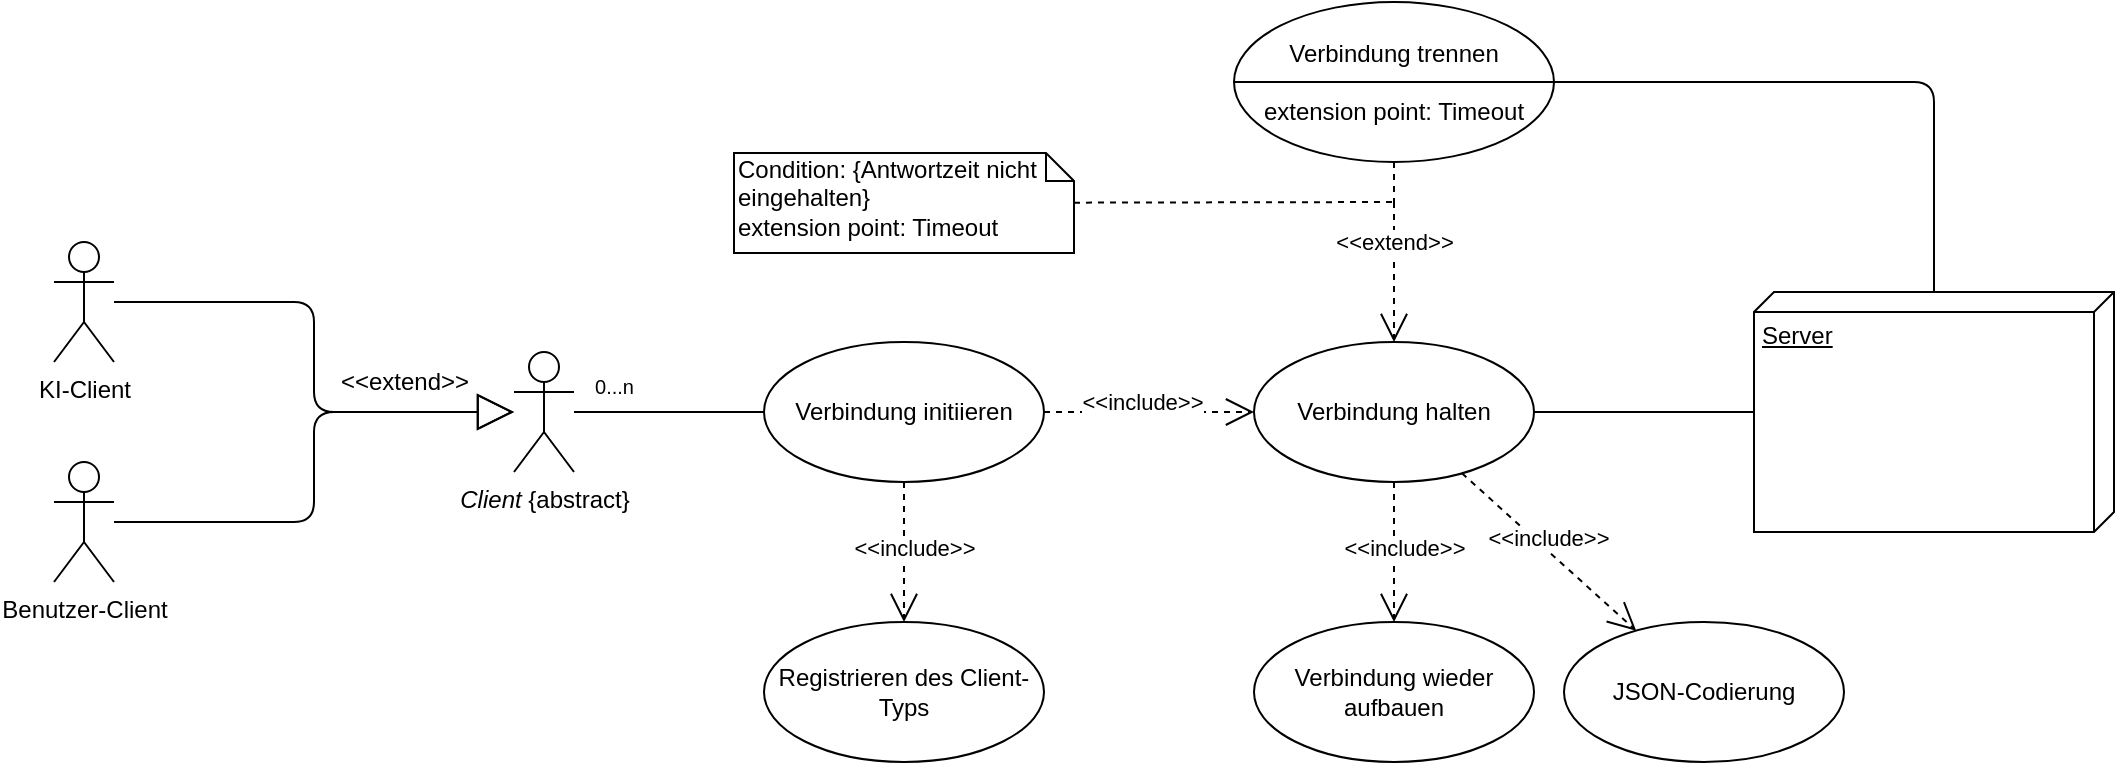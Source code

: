 <mxfile version="12.4.2" type="device" pages="1"><diagram id="fNcNz7ScYsNSBGG_HcG-" name="Page-1"><mxGraphModel dx="2272" dy="1990" grid="1" gridSize="10" guides="1" tooltips="1" connect="1" arrows="1" fold="1" page="1" pageScale="1" pageWidth="850" pageHeight="1100" math="0" shadow="0"><root><mxCell id="0"/><mxCell id="1" parent="0"/><mxCell id="SJYXj0TcuxG5FB5g0QER-7" value="Benutzer-Client" style="shape=umlActor;verticalLabelPosition=bottom;labelBackgroundColor=#ffffff;verticalAlign=top;html=1;outlineConnect=0;" vertex="1" parent="1"><mxGeometry x="-600" y="30" width="30" height="60" as="geometry"/></mxCell><mxCell id="SJYXj0TcuxG5FB5g0QER-8" value="KI-Client" style="shape=umlActor;verticalLabelPosition=bottom;labelBackgroundColor=#ffffff;verticalAlign=top;html=1;outlineConnect=0;" vertex="1" parent="1"><mxGeometry x="-600" y="-80" width="30" height="60" as="geometry"/></mxCell><mxCell id="SJYXj0TcuxG5FB5g0QER-16" value="&lt;i&gt;Client&lt;/i&gt; {abstract}" style="shape=umlActor;verticalLabelPosition=bottom;labelBackgroundColor=#ffffff;verticalAlign=top;html=1;outlineConnect=0;" vertex="1" parent="1"><mxGeometry x="-370" y="-25" width="30" height="60" as="geometry"/></mxCell><mxCell id="SJYXj0TcuxG5FB5g0QER-22" value="" style="endArrow=block;endSize=16;endFill=0;html=1;edgeStyle=orthogonalEdgeStyle;" edge="1" parent="1" source="SJYXj0TcuxG5FB5g0QER-8" target="SJYXj0TcuxG5FB5g0QER-16"><mxGeometry width="160" relative="1" as="geometry"><mxPoint x="30" y="185" as="sourcePoint"/><mxPoint x="-120" y="135" as="targetPoint"/></mxGeometry></mxCell><mxCell id="SJYXj0TcuxG5FB5g0QER-52" value="Server" style="verticalAlign=top;align=left;spacingTop=8;spacingLeft=2;spacingRight=12;shape=cube;size=10;direction=south;fontStyle=4;html=1;" vertex="1" parent="1"><mxGeometry x="250" y="-55" width="180" height="120" as="geometry"/></mxCell><mxCell id="SJYXj0TcuxG5FB5g0QER-53" value="Verbindung initiieren" style="ellipse;whiteSpace=wrap;html=1;" vertex="1" parent="1"><mxGeometry x="-245" y="-30" width="140" height="70" as="geometry"/></mxCell><mxCell id="SJYXj0TcuxG5FB5g0QER-54" value="" style="endArrow=none;html=1;edgeStyle=orthogonalEdgeStyle;" edge="1" parent="1" source="SJYXj0TcuxG5FB5g0QER-53" target="SJYXj0TcuxG5FB5g0QER-16"><mxGeometry relative="1" as="geometry"><mxPoint x="-250" y="770" as="sourcePoint"/><mxPoint x="-90" y="770" as="targetPoint"/></mxGeometry></mxCell><mxCell id="SJYXj0TcuxG5FB5g0QER-55" value="" style="resizable=0;html=1;align=left;verticalAlign=bottom;labelBackgroundColor=#ffffff;fontSize=10;" connectable="0" vertex="1" parent="SJYXj0TcuxG5FB5g0QER-54"><mxGeometry x="-1" relative="1" as="geometry"/></mxCell><mxCell id="SJYXj0TcuxG5FB5g0QER-56" value="0...n" style="resizable=0;html=1;align=right;verticalAlign=bottom;labelBackgroundColor=#ffffff;fontSize=10;" connectable="0" vertex="1" parent="SJYXj0TcuxG5FB5g0QER-54"><mxGeometry x="1" relative="1" as="geometry"><mxPoint x="30" y="-5" as="offset"/></mxGeometry></mxCell><mxCell id="SJYXj0TcuxG5FB5g0QER-57" value="Verbindung wieder aufbauen" style="ellipse;whiteSpace=wrap;html=1;" vertex="1" parent="1"><mxGeometry y="110" width="140" height="70" as="geometry"/></mxCell><mxCell id="SJYXj0TcuxG5FB5g0QER-61" value="Verbindung halten" style="ellipse;whiteSpace=wrap;html=1;" vertex="1" parent="1"><mxGeometry y="-30" width="140" height="70" as="geometry"/></mxCell><mxCell id="SJYXj0TcuxG5FB5g0QER-65" value="" style="endArrow=none;html=1;edgeStyle=orthogonalEdgeStyle;" edge="1" parent="1" source="SJYXj0TcuxG5FB5g0QER-61" target="SJYXj0TcuxG5FB5g0QER-52"><mxGeometry relative="1" as="geometry"><mxPoint x="35" y="-90" as="sourcePoint"/><mxPoint x="195" y="-90" as="targetPoint"/></mxGeometry></mxCell><mxCell id="SJYXj0TcuxG5FB5g0QER-66" value="" style="resizable=0;html=1;align=left;verticalAlign=bottom;labelBackgroundColor=#ffffff;fontSize=10;" connectable="0" vertex="1" parent="SJYXj0TcuxG5FB5g0QER-65"><mxGeometry x="-1" relative="1" as="geometry"/></mxCell><mxCell id="SJYXj0TcuxG5FB5g0QER-67" value="" style="resizable=0;html=1;align=right;verticalAlign=bottom;labelBackgroundColor=#ffffff;fontSize=10;" connectable="0" vertex="1" parent="SJYXj0TcuxG5FB5g0QER-65"><mxGeometry x="1" relative="1" as="geometry"/></mxCell><mxCell id="SJYXj0TcuxG5FB5g0QER-68" value="&amp;lt;&amp;lt;include&amp;gt;&amp;gt;" style="endArrow=open;endSize=12;dashed=1;html=1;" edge="1" parent="1" source="SJYXj0TcuxG5FB5g0QER-61" target="SJYXj0TcuxG5FB5g0QER-57"><mxGeometry x="-0.078" y="5" width="160" relative="1" as="geometry"><mxPoint x="-140" y="180" as="sourcePoint"/><mxPoint x="20" y="180" as="targetPoint"/><mxPoint as="offset"/></mxGeometry></mxCell><mxCell id="SJYXj0TcuxG5FB5g0QER-70" value="&amp;lt;&amp;lt;include&amp;gt;&amp;gt;" style="endArrow=open;endSize=12;dashed=1;html=1;" edge="1" parent="1" source="SJYXj0TcuxG5FB5g0QER-53" target="SJYXj0TcuxG5FB5g0QER-61"><mxGeometry x="-0.078" y="5" width="160" relative="1" as="geometry"><mxPoint x="-61.555" y="30.002" as="sourcePoint"/><mxPoint x="-69.997" y="80.241" as="targetPoint"/><mxPoint as="offset"/></mxGeometry></mxCell><mxCell id="SJYXj0TcuxG5FB5g0QER-71" value="&lt;div&gt;Verbindung trennen&lt;/div&gt;&lt;div&gt;&lt;br&gt;&lt;/div&gt;&lt;div&gt;extension point: Timeout&lt;br&gt;&lt;/div&gt;" style="ellipse;whiteSpace=wrap;html=1;" vertex="1" parent="1"><mxGeometry x="-10" y="-200" width="160" height="80" as="geometry"/></mxCell><mxCell id="SJYXj0TcuxG5FB5g0QER-72" value="" style="endArrow=none;html=1;edgeStyle=orthogonalEdgeStyle;" edge="1" parent="1" source="SJYXj0TcuxG5FB5g0QER-71" target="SJYXj0TcuxG5FB5g0QER-52"><mxGeometry relative="1" as="geometry"><mxPoint x="200" y="-260" as="sourcePoint"/><mxPoint x="360" y="-260" as="targetPoint"/></mxGeometry></mxCell><mxCell id="SJYXj0TcuxG5FB5g0QER-76" value="&amp;lt;&amp;lt;extend&amp;gt;&amp;gt;" style="endArrow=open;endSize=12;dashed=1;html=1;" edge="1" parent="1" source="SJYXj0TcuxG5FB5g0QER-88" target="SJYXj0TcuxG5FB5g0QER-61"><mxGeometry x="-0.429" width="160" relative="1" as="geometry"><mxPoint x="-95" y="15" as="sourcePoint"/><mxPoint x="10" y="15" as="targetPoint"/><mxPoint as="offset"/><Array as="points"/></mxGeometry></mxCell><mxCell id="SJYXj0TcuxG5FB5g0QER-77" value="" style="endArrow=none;dashed=1;html=1;" edge="1" parent="1" source="SJYXj0TcuxG5FB5g0QER-78" target="SJYXj0TcuxG5FB5g0QER-88"><mxGeometry width="50" height="50" relative="1" as="geometry"><mxPoint x="-90" y="-130" as="sourcePoint"/><mxPoint x="20" y="-110" as="targetPoint"/></mxGeometry></mxCell><mxCell id="SJYXj0TcuxG5FB5g0QER-78" value="&lt;div&gt;Condition: {Antwortzeit nicht eingehalten}&lt;/div&gt;&lt;div&gt;extension point: Timeout&lt;br&gt;&lt;/div&gt;" style="shape=note;whiteSpace=wrap;html=1;size=14;verticalAlign=top;align=left;spacingTop=-6;" vertex="1" parent="1"><mxGeometry x="-260" y="-124.5" width="170" height="50" as="geometry"/></mxCell><mxCell id="SJYXj0TcuxG5FB5g0QER-79" value="" style="ellipse;whiteSpace=wrap;html=1;" vertex="1" parent="1"><mxGeometry x="65" y="-80" width="5" as="geometry"/></mxCell><mxCell id="SJYXj0TcuxG5FB5g0QER-81" value="" style="ellipse;whiteSpace=wrap;html=1;" vertex="1" parent="1"><mxGeometry x="150" y="-80" width="5" as="geometry"/></mxCell><mxCell id="SJYXj0TcuxG5FB5g0QER-84" value="JSON-Codierung" style="ellipse;whiteSpace=wrap;html=1;" vertex="1" parent="1"><mxGeometry x="155" y="110" width="140" height="70" as="geometry"/></mxCell><mxCell id="SJYXj0TcuxG5FB5g0QER-85" value="&amp;lt;&amp;lt;include&amp;gt;&amp;gt;" style="endArrow=open;endSize=12;dashed=1;html=1;" edge="1" parent="1" source="SJYXj0TcuxG5FB5g0QER-61" target="SJYXj0TcuxG5FB5g0QER-84"><mxGeometry x="-0.078" y="5" width="160" relative="1" as="geometry"><mxPoint x="80" y="50" as="sourcePoint"/><mxPoint x="80" y="100" as="targetPoint"/><mxPoint as="offset"/></mxGeometry></mxCell><mxCell id="SJYXj0TcuxG5FB5g0QER-87" value="" style="ellipse;whiteSpace=wrap;html=1;" vertex="1" parent="1"><mxGeometry x="70" y="-124.5" height="4.5" as="geometry"/></mxCell><mxCell id="SJYXj0TcuxG5FB5g0QER-88" value="" style="ellipse;whiteSpace=wrap;html=1;aspect=fixed;" vertex="1" parent="1"><mxGeometry x="70" y="-100" as="geometry"/></mxCell><mxCell id="SJYXj0TcuxG5FB5g0QER-89" value="" style="endArrow=none;endSize=12;dashed=1;html=1;endFill=0;" edge="1" parent="1" source="SJYXj0TcuxG5FB5g0QER-71" target="SJYXj0TcuxG5FB5g0QER-88"><mxGeometry x="-0.078" y="5" width="160" relative="1" as="geometry"><mxPoint x="70" y="-140" as="sourcePoint"/><mxPoint x="70" y="-30" as="targetPoint"/><mxPoint as="offset"/><Array as="points"/></mxGeometry></mxCell><mxCell id="SJYXj0TcuxG5FB5g0QER-90" value="" style="endArrow=block;endSize=16;endFill=0;html=1;edgeStyle=orthogonalEdgeStyle;" edge="1" parent="1" source="SJYXj0TcuxG5FB5g0QER-7" target="SJYXj0TcuxG5FB5g0QER-16"><mxGeometry width="160" relative="1" as="geometry"><mxPoint x="-710" y="-60" as="sourcePoint"/><mxPoint x="-425" y="-15" as="targetPoint"/></mxGeometry></mxCell><mxCell id="SJYXj0TcuxG5FB5g0QER-91" value="&amp;lt;&amp;lt;extend&amp;gt;&amp;gt;" style="text;html=1;align=center;verticalAlign=middle;resizable=0;points=[];;autosize=1;" vertex="1" parent="1"><mxGeometry x="-465" y="-20" width="80" height="20" as="geometry"/></mxCell><mxCell id="SJYXj0TcuxG5FB5g0QER-92" value="Registrieren des Client-Typs" style="ellipse;whiteSpace=wrap;html=1;" vertex="1" parent="1"><mxGeometry x="-245" y="110" width="140" height="70" as="geometry"/></mxCell><mxCell id="SJYXj0TcuxG5FB5g0QER-93" value="&amp;lt;&amp;lt;include&amp;gt;&amp;gt;" style="endArrow=open;endSize=12;dashed=1;html=1;" edge="1" parent="1" source="SJYXj0TcuxG5FB5g0QER-53" target="SJYXj0TcuxG5FB5g0QER-92"><mxGeometry x="-0.078" y="5" width="160" relative="1" as="geometry"><mxPoint x="80" y="50" as="sourcePoint"/><mxPoint x="80" y="120" as="targetPoint"/><mxPoint as="offset"/></mxGeometry></mxCell><mxCell id="SJYXj0TcuxG5FB5g0QER-94" value="" style="endArrow=none;html=1;exitX=0;exitY=0.5;exitDx=0;exitDy=0;entryX=1;entryY=0.5;entryDx=0;entryDy=0;" edge="1" parent="1" source="SJYXj0TcuxG5FB5g0QER-71" target="SJYXj0TcuxG5FB5g0QER-71"><mxGeometry width="50" height="50" relative="1" as="geometry"><mxPoint x="150" y="-240" as="sourcePoint"/><mxPoint x="360" y="-290" as="targetPoint"/></mxGeometry></mxCell></root></mxGraphModel></diagram></mxfile>